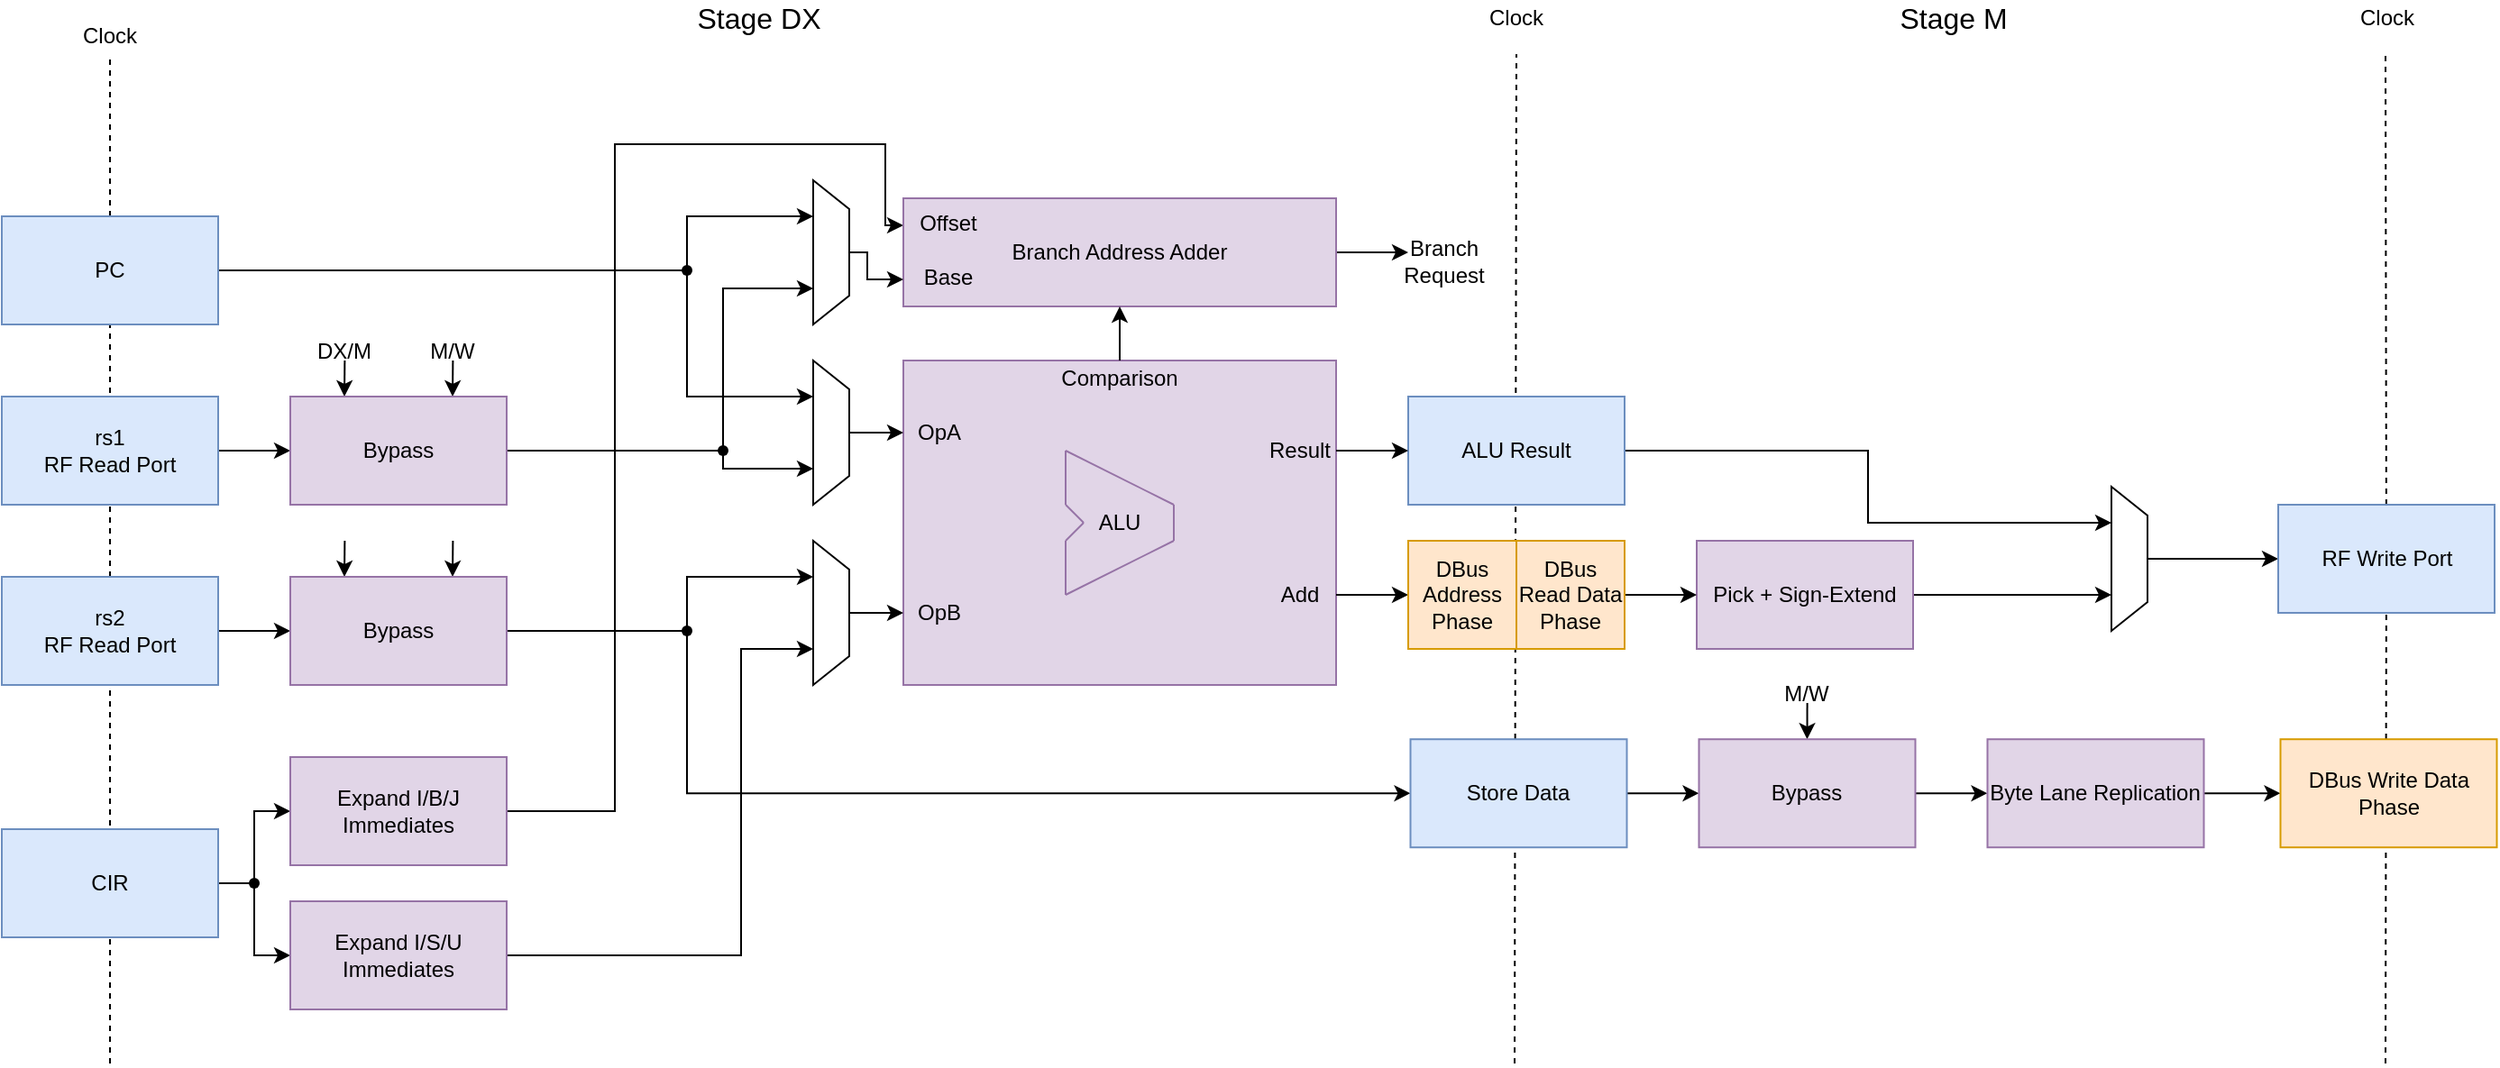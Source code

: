 <mxfile version="15.4.0" type="device"><diagram name="Page-1" id="7e0a89b8-554c-2b80-1dc8-d5c74ca68de4"><mxGraphModel dx="1185" dy="1583" grid="1" gridSize="10" guides="1" tooltips="1" connect="1" arrows="1" fold="1" page="1" pageScale="1" pageWidth="1100" pageHeight="850" background="#ffffff" math="0" shadow="0"><root><mxCell id="0"/><mxCell id="1" parent="0"/><mxCell id="fmDnt0mGBwrfjnxYegZ1-60" value="" style="endArrow=none;dashed=1;html=1;" edge="1" parent="1" target="F1tWg0VJFMvC8uZlCVeE-149"><mxGeometry width="50" height="50" relative="1" as="geometry"><mxPoint x="1882" y="680" as="sourcePoint"/><mxPoint x="1881.91" y="50" as="targetPoint"/></mxGeometry></mxCell><mxCell id="fmDnt0mGBwrfjnxYegZ1-21" value="" style="endArrow=none;dashed=1;html=1;" edge="1" parent="1" target="F1tWg0VJFMvC8uZlCVeE-7"><mxGeometry width="50" height="50" relative="1" as="geometry"><mxPoint x="620" y="680" as="sourcePoint"/><mxPoint x="620" y="60" as="targetPoint"/></mxGeometry></mxCell><mxCell id="F1tWg0VJFMvC8uZlCVeE-159" value="" style="endArrow=none;dashed=1;html=1;startArrow=none;" parent="1" edge="1" source="F1tWg0VJFMvC8uZlCVeE-149"><mxGeometry width="50" height="50" relative="1" as="geometry"><mxPoint x="1881.91" y="750" as="sourcePoint"/><mxPoint x="1882" y="120" as="targetPoint"/></mxGeometry></mxCell><mxCell id="F1tWg0VJFMvC8uZlCVeE-32" value="" style="endArrow=none;dashed=1;html=1;startArrow=none;" parent="1" edge="1" source="F1tWg0VJFMvC8uZlCVeE-7"><mxGeometry width="50" height="50" relative="1" as="geometry"><mxPoint x="620" y="760" as="sourcePoint"/><mxPoint x="620" y="120" as="targetPoint"/></mxGeometry></mxCell><mxCell id="F1tWg0VJFMvC8uZlCVeE-78" style="edgeStyle=orthogonalEdgeStyle;rounded=0;orthogonalLoop=1;jettySize=auto;html=1;exitX=1;exitY=0.5;exitDx=0;exitDy=0;entryX=0;entryY=0.5;entryDx=0;entryDy=0;startArrow=none;startFill=0;endArrow=classic;endFill=1;" parent="1" source="F1tWg0VJFMvC8uZlCVeE-2" target="F1tWg0VJFMvC8uZlCVeE-68" edge="1"><mxGeometry relative="1" as="geometry"/></mxCell><mxCell id="F1tWg0VJFMvC8uZlCVeE-2" value="rs1&lt;br&gt;RF Read Port" style="rounded=0;whiteSpace=wrap;html=1;fillColor=#dae8fc;strokeColor=#6c8ebf;" parent="1" vertex="1"><mxGeometry x="560" y="310" width="120" height="60" as="geometry"/></mxCell><mxCell id="F1tWg0VJFMvC8uZlCVeE-77" style="edgeStyle=orthogonalEdgeStyle;rounded=0;orthogonalLoop=1;jettySize=auto;html=1;exitX=1;exitY=0.5;exitDx=0;exitDy=0;entryX=0;entryY=0.5;entryDx=0;entryDy=0;startArrow=none;startFill=0;endArrow=classic;endFill=1;" parent="1" source="F1tWg0VJFMvC8uZlCVeE-3" target="F1tWg0VJFMvC8uZlCVeE-69" edge="1"><mxGeometry relative="1" as="geometry"/></mxCell><mxCell id="F1tWg0VJFMvC8uZlCVeE-3" value="rs2&lt;br&gt;RF Read Port" style="rounded=0;whiteSpace=wrap;html=1;fillColor=#dae8fc;strokeColor=#6c8ebf;" parent="1" vertex="1"><mxGeometry x="560" y="410" width="120" height="60" as="geometry"/></mxCell><mxCell id="F1tWg0VJFMvC8uZlCVeE-20" style="edgeStyle=orthogonalEdgeStyle;rounded=0;orthogonalLoop=1;jettySize=auto;html=1;exitX=1;exitY=0.5;exitDx=0;exitDy=0;entryX=0;entryY=0.5;entryDx=0;entryDy=0;" parent="1" source="F1tWg0VJFMvC8uZlCVeE-4" target="fmDnt0mGBwrfjnxYegZ1-5" edge="1"><mxGeometry relative="1" as="geometry"><mxPoint x="717.0" y="570" as="targetPoint"/></mxGeometry></mxCell><mxCell id="fmDnt0mGBwrfjnxYegZ1-62" style="edgeStyle=orthogonalEdgeStyle;rounded=0;orthogonalLoop=1;jettySize=auto;html=1;exitX=1;exitY=0.5;exitDx=0;exitDy=0;entryX=0;entryY=0.5;entryDx=0;entryDy=0;" edge="1" parent="1" source="F1tWg0VJFMvC8uZlCVeE-4" target="fmDnt0mGBwrfjnxYegZ1-9"><mxGeometry relative="1" as="geometry"/></mxCell><mxCell id="F1tWg0VJFMvC8uZlCVeE-4" value="CIR&lt;br&gt;" style="rounded=0;whiteSpace=wrap;html=1;fillColor=#dae8fc;strokeColor=#6c8ebf;" parent="1" vertex="1"><mxGeometry x="560" y="550" width="120" height="60" as="geometry"/></mxCell><mxCell id="F1tWg0VJFMvC8uZlCVeE-33" value="Clock" style="text;html=1;strokeColor=none;fillColor=none;align=center;verticalAlign=middle;whiteSpace=wrap;rounded=0;" parent="1" vertex="1"><mxGeometry x="600" y="100" width="40" height="20" as="geometry"/></mxCell><mxCell id="F1tWg0VJFMvC8uZlCVeE-34" value="&lt;font style=&quot;font-size: 16px&quot;&gt;Stage DX&lt;/font&gt;" style="text;html=1;strokeColor=none;fillColor=none;align=center;verticalAlign=middle;whiteSpace=wrap;rounded=0;" parent="1" vertex="1"><mxGeometry x="924.88" y="90" width="110.24" height="20" as="geometry"/></mxCell><mxCell id="F1tWg0VJFMvC8uZlCVeE-67" value="" style="group" parent="1" vertex="1" connectable="0"><mxGeometry x="1060" y="290" width="240" height="180" as="geometry"/></mxCell><mxCell id="F1tWg0VJFMvC8uZlCVeE-38" value="ALU" style="rounded=0;whiteSpace=wrap;html=1;fillColor=#e1d5e7;strokeColor=#9673a6;" parent="F1tWg0VJFMvC8uZlCVeE-67" vertex="1"><mxGeometry width="240" height="180" as="geometry"/></mxCell><mxCell id="F1tWg0VJFMvC8uZlCVeE-39" value="" style="endArrow=none;html=1;fillColor=#e1d5e7;strokeColor=#9673a6;" parent="F1tWg0VJFMvC8uZlCVeE-67" edge="1"><mxGeometry width="50" height="50" relative="1" as="geometry"><mxPoint x="90" y="130" as="sourcePoint"/><mxPoint x="90" y="100" as="targetPoint"/></mxGeometry></mxCell><mxCell id="F1tWg0VJFMvC8uZlCVeE-40" value="" style="endArrow=none;html=1;fillColor=#e1d5e7;strokeColor=#9673a6;" parent="F1tWg0VJFMvC8uZlCVeE-67" edge="1"><mxGeometry width="50" height="50" relative="1" as="geometry"><mxPoint x="90" y="80" as="sourcePoint"/><mxPoint x="90" y="50" as="targetPoint"/></mxGeometry></mxCell><mxCell id="F1tWg0VJFMvC8uZlCVeE-42" value="" style="endArrow=none;html=1;fillColor=#e1d5e7;strokeColor=#9673a6;" parent="F1tWg0VJFMvC8uZlCVeE-67" edge="1"><mxGeometry width="50" height="50" relative="1" as="geometry"><mxPoint x="100" y="90" as="sourcePoint"/><mxPoint x="90" y="80" as="targetPoint"/></mxGeometry></mxCell><mxCell id="F1tWg0VJFMvC8uZlCVeE-44" value="" style="endArrow=none;html=1;fillColor=#e1d5e7;strokeColor=#9673a6;" parent="F1tWg0VJFMvC8uZlCVeE-67" edge="1"><mxGeometry width="50" height="50" relative="1" as="geometry"><mxPoint x="100" y="90" as="sourcePoint"/><mxPoint x="90" y="100" as="targetPoint"/></mxGeometry></mxCell><mxCell id="F1tWg0VJFMvC8uZlCVeE-45" value="" style="endArrow=none;html=1;fillColor=#e1d5e7;strokeColor=#9673a6;" parent="F1tWg0VJFMvC8uZlCVeE-67" edge="1"><mxGeometry width="50" height="50" relative="1" as="geometry"><mxPoint x="150" y="100" as="sourcePoint"/><mxPoint x="150" y="80" as="targetPoint"/></mxGeometry></mxCell><mxCell id="F1tWg0VJFMvC8uZlCVeE-46" value="" style="endArrow=none;html=1;fillColor=#e1d5e7;strokeColor=#9673a6;" parent="F1tWg0VJFMvC8uZlCVeE-67" edge="1"><mxGeometry width="50" height="50" relative="1" as="geometry"><mxPoint x="150" y="80" as="sourcePoint"/><mxPoint x="90" y="50" as="targetPoint"/></mxGeometry></mxCell><mxCell id="F1tWg0VJFMvC8uZlCVeE-48" value="" style="endArrow=none;html=1;fillColor=#e1d5e7;strokeColor=#9673a6;" parent="F1tWg0VJFMvC8uZlCVeE-67" edge="1"><mxGeometry width="50" height="50" relative="1" as="geometry"><mxPoint x="150" y="100" as="sourcePoint"/><mxPoint x="90" y="130" as="targetPoint"/></mxGeometry></mxCell><mxCell id="F1tWg0VJFMvC8uZlCVeE-49" value="OpA" style="text;html=1;strokeColor=none;fillColor=none;align=center;verticalAlign=middle;whiteSpace=wrap;rounded=0;" parent="F1tWg0VJFMvC8uZlCVeE-67" vertex="1"><mxGeometry y="30" width="40" height="20" as="geometry"/></mxCell><mxCell id="F1tWg0VJFMvC8uZlCVeE-50" value="OpB" style="text;html=1;strokeColor=none;fillColor=none;align=center;verticalAlign=middle;whiteSpace=wrap;rounded=0;" parent="F1tWg0VJFMvC8uZlCVeE-67" vertex="1"><mxGeometry y="130" width="40" height="20" as="geometry"/></mxCell><mxCell id="F1tWg0VJFMvC8uZlCVeE-51" value="Result" style="text;html=1;strokeColor=none;fillColor=none;align=center;verticalAlign=middle;whiteSpace=wrap;rounded=0;" parent="F1tWg0VJFMvC8uZlCVeE-67" vertex="1"><mxGeometry x="200" y="40" width="40" height="20" as="geometry"/></mxCell><mxCell id="F1tWg0VJFMvC8uZlCVeE-52" value="Comparison" style="text;html=1;strokeColor=none;fillColor=none;align=center;verticalAlign=middle;whiteSpace=wrap;rounded=0;" parent="F1tWg0VJFMvC8uZlCVeE-67" vertex="1"><mxGeometry x="90" width="60" height="20" as="geometry"/></mxCell><mxCell id="F1tWg0VJFMvC8uZlCVeE-53" value="Add" style="text;html=1;strokeColor=none;fillColor=none;align=center;verticalAlign=middle;whiteSpace=wrap;rounded=0;" parent="F1tWg0VJFMvC8uZlCVeE-67" vertex="1"><mxGeometry x="200" y="120" width="40" height="20" as="geometry"/></mxCell><mxCell id="F1tWg0VJFMvC8uZlCVeE-70" style="edgeStyle=orthogonalEdgeStyle;rounded=0;orthogonalLoop=1;jettySize=auto;html=1;exitX=0.25;exitY=0;exitDx=0;exitDy=0;startArrow=classic;startFill=1;endArrow=none;endFill=0;" parent="1" source="F1tWg0VJFMvC8uZlCVeE-68" edge="1"><mxGeometry relative="1" as="geometry"><mxPoint x="750.19" y="290.048" as="targetPoint"/></mxGeometry></mxCell><mxCell id="F1tWg0VJFMvC8uZlCVeE-72" style="edgeStyle=orthogonalEdgeStyle;rounded=0;orthogonalLoop=1;jettySize=auto;html=1;exitX=0.75;exitY=0;exitDx=0;exitDy=0;startArrow=classic;startFill=1;endArrow=none;endFill=0;" parent="1" source="F1tWg0VJFMvC8uZlCVeE-68" edge="1"><mxGeometry relative="1" as="geometry"><mxPoint x="810.19" y="290.048" as="targetPoint"/></mxGeometry></mxCell><mxCell id="F1tWg0VJFMvC8uZlCVeE-85" style="edgeStyle=orthogonalEdgeStyle;rounded=0;orthogonalLoop=1;jettySize=auto;html=1;exitX=1;exitY=0.5;exitDx=0;exitDy=0;entryX=0.75;entryY=1;entryDx=0;entryDy=0;startArrow=none;startFill=0;endArrow=classic;endFill=1;" parent="1" source="F1tWg0VJFMvC8uZlCVeE-68" target="F1tWg0VJFMvC8uZlCVeE-80" edge="1"><mxGeometry relative="1" as="geometry"><Array as="points"><mxPoint x="960" y="340"/><mxPoint x="960" y="350"/></Array></mxGeometry></mxCell><mxCell id="fmDnt0mGBwrfjnxYegZ1-25" style="edgeStyle=orthogonalEdgeStyle;rounded=0;orthogonalLoop=1;jettySize=auto;html=1;exitX=1;exitY=0.5;exitDx=0;exitDy=0;entryX=0.75;entryY=1;entryDx=0;entryDy=0;" edge="1" parent="1" source="F1tWg0VJFMvC8uZlCVeE-68" target="fmDnt0mGBwrfjnxYegZ1-23"><mxGeometry relative="1" as="geometry"><Array as="points"><mxPoint x="960" y="340"/><mxPoint x="960" y="250"/></Array></mxGeometry></mxCell><mxCell id="F1tWg0VJFMvC8uZlCVeE-68" value="Bypass&lt;br&gt;" style="rounded=0;whiteSpace=wrap;html=1;fillColor=#e1d5e7;strokeColor=#9673a6;" parent="1" vertex="1"><mxGeometry x="720" y="310" width="120" height="60" as="geometry"/></mxCell><mxCell id="F1tWg0VJFMvC8uZlCVeE-73" style="edgeStyle=orthogonalEdgeStyle;rounded=0;orthogonalLoop=1;jettySize=auto;html=1;exitX=0.25;exitY=0;exitDx=0;exitDy=0;startArrow=classic;startFill=1;endArrow=none;endFill=0;" parent="1" source="F1tWg0VJFMvC8uZlCVeE-69" edge="1"><mxGeometry relative="1" as="geometry"><mxPoint x="750.19" y="390.048" as="targetPoint"/></mxGeometry></mxCell><mxCell id="F1tWg0VJFMvC8uZlCVeE-75" style="edgeStyle=orthogonalEdgeStyle;rounded=0;orthogonalLoop=1;jettySize=auto;html=1;exitX=0.75;exitY=0;exitDx=0;exitDy=0;startArrow=classic;startFill=1;endArrow=none;endFill=0;" parent="1" source="F1tWg0VJFMvC8uZlCVeE-69" edge="1"><mxGeometry relative="1" as="geometry"><mxPoint x="810.19" y="390.048" as="targetPoint"/></mxGeometry></mxCell><mxCell id="F1tWg0VJFMvC8uZlCVeE-86" style="edgeStyle=orthogonalEdgeStyle;rounded=0;orthogonalLoop=1;jettySize=auto;html=1;exitX=1;exitY=0.5;exitDx=0;exitDy=0;entryX=0.25;entryY=1;entryDx=0;entryDy=0;startArrow=none;startFill=0;endArrow=classic;endFill=1;" parent="1" source="F1tWg0VJFMvC8uZlCVeE-69" target="F1tWg0VJFMvC8uZlCVeE-79" edge="1"><mxGeometry relative="1" as="geometry"><Array as="points"><mxPoint x="940" y="440"/><mxPoint x="940" y="410"/></Array></mxGeometry></mxCell><mxCell id="F1tWg0VJFMvC8uZlCVeE-144" style="edgeStyle=orthogonalEdgeStyle;rounded=0;orthogonalLoop=1;jettySize=auto;html=1;exitX=1;exitY=0.5;exitDx=0;exitDy=0;entryX=0;entryY=0.5;entryDx=0;entryDy=0;startArrow=none;startFill=0;endArrow=classic;endFill=1;" parent="1" source="F1tWg0VJFMvC8uZlCVeE-69" target="F1tWg0VJFMvC8uZlCVeE-143" edge="1"><mxGeometry relative="1" as="geometry"><Array as="points"><mxPoint x="940" y="440"/><mxPoint x="940" y="530"/></Array></mxGeometry></mxCell><mxCell id="F1tWg0VJFMvC8uZlCVeE-69" value="Bypass&lt;br&gt;" style="rounded=0;whiteSpace=wrap;html=1;fillColor=#e1d5e7;strokeColor=#9673a6;" parent="1" vertex="1"><mxGeometry x="720" y="410" width="120" height="60" as="geometry"/></mxCell><mxCell id="F1tWg0VJFMvC8uZlCVeE-84" style="edgeStyle=orthogonalEdgeStyle;rounded=0;orthogonalLoop=1;jettySize=auto;html=1;exitX=0.5;exitY=0;exitDx=0;exitDy=0;entryX=0;entryY=0.5;entryDx=0;entryDy=0;startArrow=none;startFill=0;endArrow=classic;endFill=1;" parent="1" source="F1tWg0VJFMvC8uZlCVeE-79" target="F1tWg0VJFMvC8uZlCVeE-50" edge="1"><mxGeometry relative="1" as="geometry"/></mxCell><mxCell id="F1tWg0VJFMvC8uZlCVeE-79" value="" style="shape=trapezoid;perimeter=trapezoidPerimeter;whiteSpace=wrap;html=1;rotation=90;" parent="1" vertex="1"><mxGeometry x="980" y="420" width="80" height="20" as="geometry"/></mxCell><mxCell id="F1tWg0VJFMvC8uZlCVeE-81" style="edgeStyle=orthogonalEdgeStyle;rounded=0;orthogonalLoop=1;jettySize=auto;html=1;exitX=0.5;exitY=0;exitDx=0;exitDy=0;entryX=0;entryY=0.5;entryDx=0;entryDy=0;startArrow=none;startFill=0;endArrow=classic;endFill=1;" parent="1" source="F1tWg0VJFMvC8uZlCVeE-80" target="F1tWg0VJFMvC8uZlCVeE-49" edge="1"><mxGeometry relative="1" as="geometry"/></mxCell><mxCell id="F1tWg0VJFMvC8uZlCVeE-80" value="" style="shape=trapezoid;perimeter=trapezoidPerimeter;whiteSpace=wrap;html=1;rotation=90;" parent="1" vertex="1"><mxGeometry x="980" y="320" width="80" height="20" as="geometry"/></mxCell><mxCell id="F1tWg0VJFMvC8uZlCVeE-111" value="" style="endArrow=none;dashed=1;html=1;startArrow=none;" parent="1" edge="1"><mxGeometry width="50" height="50" relative="1" as="geometry"><mxPoint x="1399" y="680" as="sourcePoint"/><mxPoint x="1400" y="120" as="targetPoint"/></mxGeometry></mxCell><mxCell id="F1tWg0VJFMvC8uZlCVeE-112" value="Clock" style="text;html=1;strokeColor=none;fillColor=none;align=center;verticalAlign=middle;whiteSpace=wrap;rounded=0;" parent="1" vertex="1"><mxGeometry x="1380" y="90" width="40" height="20" as="geometry"/></mxCell><mxCell id="F1tWg0VJFMvC8uZlCVeE-118" style="edgeStyle=orthogonalEdgeStyle;rounded=0;orthogonalLoop=1;jettySize=auto;html=1;exitX=1;exitY=0.5;exitDx=0;exitDy=0;entryX=0;entryY=0.5;entryDx=0;entryDy=0;startArrow=none;startFill=0;endArrow=classic;endFill=1;" parent="1" source="F1tWg0VJFMvC8uZlCVeE-53" target="F1tWg0VJFMvC8uZlCVeE-120" edge="1"><mxGeometry relative="1" as="geometry"><mxPoint x="1350" y="420" as="targetPoint"/></mxGeometry></mxCell><mxCell id="F1tWg0VJFMvC8uZlCVeE-120" value="DBus Address Phase" style="rounded=0;whiteSpace=wrap;html=1;fillColor=#ffe6cc;strokeColor=#d79b00;" parent="1" vertex="1"><mxGeometry x="1340" y="390" width="60" height="60" as="geometry"/></mxCell><mxCell id="fmDnt0mGBwrfjnxYegZ1-61" style="edgeStyle=orthogonalEdgeStyle;rounded=0;orthogonalLoop=1;jettySize=auto;html=1;exitX=1;exitY=0.5;exitDx=0;exitDy=0;entryX=0.25;entryY=1;entryDx=0;entryDy=0;" edge="1" parent="1" source="F1tWg0VJFMvC8uZlCVeE-124" target="F1tWg0VJFMvC8uZlCVeE-152"><mxGeometry relative="1" as="geometry"/></mxCell><mxCell id="F1tWg0VJFMvC8uZlCVeE-124" value="ALU Result" style="rounded=0;whiteSpace=wrap;html=1;fillColor=#dae8fc;strokeColor=#6c8ebf;" parent="1" vertex="1"><mxGeometry x="1340" y="310" width="120" height="60" as="geometry"/></mxCell><mxCell id="F1tWg0VJFMvC8uZlCVeE-128" style="edgeStyle=orthogonalEdgeStyle;rounded=0;orthogonalLoop=1;jettySize=auto;html=1;exitX=1;exitY=0.5;exitDx=0;exitDy=0;entryX=0;entryY=0.5;entryDx=0;entryDy=0;startArrow=none;startFill=0;endArrow=classic;endFill=1;" parent="1" source="F1tWg0VJFMvC8uZlCVeE-51" target="F1tWg0VJFMvC8uZlCVeE-124" edge="1"><mxGeometry relative="1" as="geometry"><Array as="points"><mxPoint x="1330" y="340"/><mxPoint x="1330" y="340"/></Array></mxGeometry></mxCell><mxCell id="F1tWg0VJFMvC8uZlCVeE-148" style="edgeStyle=orthogonalEdgeStyle;rounded=0;orthogonalLoop=1;jettySize=auto;html=1;exitX=1;exitY=0.5;exitDx=0;exitDy=0;entryX=0;entryY=0.5;entryDx=0;entryDy=0;startArrow=none;startFill=0;endArrow=classic;endFill=1;" parent="1" source="F1tWg0VJFMvC8uZlCVeE-143" target="F1tWg0VJFMvC8uZlCVeE-146" edge="1"><mxGeometry relative="1" as="geometry"/></mxCell><mxCell id="F1tWg0VJFMvC8uZlCVeE-143" value="Store Data&lt;br&gt;" style="rounded=0;whiteSpace=wrap;html=1;fillColor=#dae8fc;strokeColor=#6c8ebf;" parent="1" vertex="1"><mxGeometry x="1341.25" y="500.11" width="120" height="60" as="geometry"/></mxCell><mxCell id="F1tWg0VJFMvC8uZlCVeE-156" style="edgeStyle=orthogonalEdgeStyle;rounded=0;orthogonalLoop=1;jettySize=auto;html=1;exitX=1;exitY=0.5;exitDx=0;exitDy=0;entryX=0;entryY=0.5;entryDx=0;entryDy=0;startArrow=none;startFill=0;endArrow=classic;endFill=1;" parent="1" source="F1tWg0VJFMvC8uZlCVeE-146" target="F1tWg0VJFMvC8uZlCVeE-147" edge="1"><mxGeometry relative="1" as="geometry"/></mxCell><mxCell id="F1tWg0VJFMvC8uZlCVeE-188" style="edgeStyle=orthogonalEdgeStyle;rounded=0;orthogonalLoop=1;jettySize=auto;html=1;exitX=0.5;exitY=0;exitDx=0;exitDy=0;startArrow=classic;startFill=1;endArrow=none;endFill=0;" parent="1" source="F1tWg0VJFMvC8uZlCVeE-146" edge="1"><mxGeometry relative="1" as="geometry"><mxPoint x="1561.306" y="479.999" as="targetPoint"/></mxGeometry></mxCell><mxCell id="F1tWg0VJFMvC8uZlCVeE-146" value="Bypass&lt;br&gt;" style="rounded=0;whiteSpace=wrap;html=1;fillColor=#e1d5e7;strokeColor=#9673a6;" parent="1" vertex="1"><mxGeometry x="1501.25" y="500.11" width="120" height="60" as="geometry"/></mxCell><mxCell id="F1tWg0VJFMvC8uZlCVeE-168" style="edgeStyle=orthogonalEdgeStyle;rounded=0;orthogonalLoop=1;jettySize=auto;html=1;exitX=1;exitY=0.5;exitDx=0;exitDy=0;entryX=0;entryY=0.5;entryDx=0;entryDy=0;startArrow=none;startFill=0;endArrow=classic;endFill=1;" parent="1" source="F1tWg0VJFMvC8uZlCVeE-147" target="F1tWg0VJFMvC8uZlCVeE-167" edge="1"><mxGeometry relative="1" as="geometry"/></mxCell><mxCell id="F1tWg0VJFMvC8uZlCVeE-147" value="Byte Lane Replication&lt;br&gt;" style="rounded=0;whiteSpace=wrap;html=1;fillColor=#e1d5e7;strokeColor=#9673a6;" parent="1" vertex="1"><mxGeometry x="1661.25" y="500.11" width="120" height="60" as="geometry"/></mxCell><mxCell id="fmDnt0mGBwrfjnxYegZ1-57" style="edgeStyle=orthogonalEdgeStyle;rounded=0;orthogonalLoop=1;jettySize=auto;html=1;exitX=1;exitY=0.5;exitDx=0;exitDy=0;entryX=0.75;entryY=1;entryDx=0;entryDy=0;" edge="1" parent="1" source="F1tWg0VJFMvC8uZlCVeE-151" target="F1tWg0VJFMvC8uZlCVeE-152"><mxGeometry relative="1" as="geometry"/></mxCell><mxCell id="F1tWg0VJFMvC8uZlCVeE-151" value="Pick + Sign-Extend" style="rounded=0;whiteSpace=wrap;html=1;fillColor=#e1d5e7;strokeColor=#9673a6;" parent="1" vertex="1"><mxGeometry x="1500" y="390" width="120" height="60" as="geometry"/></mxCell><mxCell id="F1tWg0VJFMvC8uZlCVeE-157" style="edgeStyle=orthogonalEdgeStyle;rounded=0;orthogonalLoop=1;jettySize=auto;html=1;exitX=0.5;exitY=0;exitDx=0;exitDy=0;entryX=0;entryY=0.5;entryDx=0;entryDy=0;startArrow=none;startFill=0;endArrow=classic;endFill=1;" parent="1" source="F1tWg0VJFMvC8uZlCVeE-152" target="F1tWg0VJFMvC8uZlCVeE-149" edge="1"><mxGeometry relative="1" as="geometry"/></mxCell><mxCell id="F1tWg0VJFMvC8uZlCVeE-152" value="" style="shape=trapezoid;perimeter=trapezoidPerimeter;whiteSpace=wrap;html=1;rotation=90;" parent="1" vertex="1"><mxGeometry x="1700" y="390" width="80" height="20" as="geometry"/></mxCell><mxCell id="F1tWg0VJFMvC8uZlCVeE-162" value="Clock" style="text;html=1;strokeColor=none;fillColor=none;align=center;verticalAlign=middle;whiteSpace=wrap;rounded=0;" parent="1" vertex="1"><mxGeometry x="1862.5" y="90" width="40" height="20" as="geometry"/></mxCell><mxCell id="F1tWg0VJFMvC8uZlCVeE-163" value="&lt;font style=&quot;font-size: 16px&quot;&gt;Stage M&lt;/font&gt;" style="text;html=1;strokeColor=none;fillColor=none;align=center;verticalAlign=middle;whiteSpace=wrap;rounded=0;" parent="1" vertex="1"><mxGeometry x="1610" y="90" width="65" height="20" as="geometry"/></mxCell><mxCell id="F1tWg0VJFMvC8uZlCVeE-167" value="DBus Write Data Phase" style="rounded=0;whiteSpace=wrap;html=1;fillColor=#ffe6cc;strokeColor=#d79b00;" parent="1" vertex="1"><mxGeometry x="1823.75" y="500.11" width="120" height="60" as="geometry"/></mxCell><mxCell id="F1tWg0VJFMvC8uZlCVeE-175" value="DX/M" style="text;html=1;strokeColor=none;fillColor=none;align=center;verticalAlign=middle;whiteSpace=wrap;rounded=0;" parent="1" vertex="1"><mxGeometry x="745" y="280" width="10" height="10" as="geometry"/></mxCell><mxCell id="F1tWg0VJFMvC8uZlCVeE-177" value="M/W" style="text;html=1;strokeColor=none;fillColor=none;align=center;verticalAlign=middle;whiteSpace=wrap;rounded=0;" parent="1" vertex="1"><mxGeometry x="805" y="280" width="10" height="10" as="geometry"/></mxCell><mxCell id="F1tWg0VJFMvC8uZlCVeE-183" value="M/W" style="text;html=1;strokeColor=none;fillColor=none;align=center;verticalAlign=middle;whiteSpace=wrap;rounded=0;" parent="1" vertex="1"><mxGeometry x="1556.25" y="470" width="10" height="10" as="geometry"/></mxCell><mxCell id="fmDnt0mGBwrfjnxYegZ1-46" style="edgeStyle=orthogonalEdgeStyle;rounded=0;orthogonalLoop=1;jettySize=auto;html=1;exitX=1;exitY=0.5;exitDx=0;exitDy=0;entryX=0;entryY=0.25;entryDx=0;entryDy=0;" edge="1" parent="1" source="fmDnt0mGBwrfjnxYegZ1-5" target="fmDnt0mGBwrfjnxYegZ1-10"><mxGeometry relative="1" as="geometry"><Array as="points"><mxPoint x="900" y="540"/><mxPoint x="900" y="170"/><mxPoint x="1050" y="170"/><mxPoint x="1050" y="215"/></Array></mxGeometry></mxCell><mxCell id="fmDnt0mGBwrfjnxYegZ1-5" value="Expand I/B/J Immediates" style="rounded=0;whiteSpace=wrap;html=1;fillColor=#e1d5e7;strokeColor=#9673a6;" vertex="1" parent="1"><mxGeometry x="720" y="510" width="120" height="60" as="geometry"/></mxCell><mxCell id="fmDnt0mGBwrfjnxYegZ1-27" style="edgeStyle=orthogonalEdgeStyle;rounded=0;orthogonalLoop=1;jettySize=auto;html=1;exitX=1;exitY=0.5;exitDx=0;exitDy=0;entryX=0.75;entryY=1;entryDx=0;entryDy=0;" edge="1" parent="1" source="fmDnt0mGBwrfjnxYegZ1-9" target="F1tWg0VJFMvC8uZlCVeE-79"><mxGeometry relative="1" as="geometry"><Array as="points"><mxPoint x="970" y="620"/><mxPoint x="970" y="450"/></Array></mxGeometry></mxCell><mxCell id="fmDnt0mGBwrfjnxYegZ1-9" value="Expand I/S/U Immediates" style="rounded=0;whiteSpace=wrap;html=1;fillColor=#e1d5e7;strokeColor=#9673a6;" vertex="1" parent="1"><mxGeometry x="720" y="590" width="120" height="60" as="geometry"/></mxCell><mxCell id="fmDnt0mGBwrfjnxYegZ1-53" style="edgeStyle=orthogonalEdgeStyle;rounded=0;orthogonalLoop=1;jettySize=auto;html=1;exitX=1;exitY=0.5;exitDx=0;exitDy=0;" edge="1" parent="1" source="fmDnt0mGBwrfjnxYegZ1-10"><mxGeometry relative="1" as="geometry"><mxPoint x="1340" y="230" as="targetPoint"/></mxGeometry></mxCell><mxCell id="fmDnt0mGBwrfjnxYegZ1-10" value="Branch Address Adder" style="rounded=0;whiteSpace=wrap;html=1;fillColor=#e1d5e7;strokeColor=#9673a6;" vertex="1" parent="1"><mxGeometry x="1060" y="200" width="240" height="60" as="geometry"/></mxCell><mxCell id="fmDnt0mGBwrfjnxYegZ1-22" style="edgeStyle=orthogonalEdgeStyle;rounded=0;orthogonalLoop=1;jettySize=auto;html=1;exitX=1;exitY=0.5;exitDx=0;exitDy=0;entryX=0.25;entryY=1;entryDx=0;entryDy=0;" edge="1" parent="1" source="F1tWg0VJFMvC8uZlCVeE-7" target="F1tWg0VJFMvC8uZlCVeE-80"><mxGeometry relative="1" as="geometry"><Array as="points"><mxPoint x="940" y="240"/><mxPoint x="940" y="310"/></Array></mxGeometry></mxCell><mxCell id="fmDnt0mGBwrfjnxYegZ1-26" style="edgeStyle=orthogonalEdgeStyle;rounded=0;orthogonalLoop=1;jettySize=auto;html=1;exitX=1;exitY=0.5;exitDx=0;exitDy=0;entryX=0.25;entryY=1;entryDx=0;entryDy=0;" edge="1" parent="1" source="F1tWg0VJFMvC8uZlCVeE-7" target="fmDnt0mGBwrfjnxYegZ1-23"><mxGeometry relative="1" as="geometry"><Array as="points"><mxPoint x="940" y="240"/><mxPoint x="940" y="210"/></Array></mxGeometry></mxCell><mxCell id="F1tWg0VJFMvC8uZlCVeE-7" value="PC&lt;br&gt;" style="rounded=0;whiteSpace=wrap;html=1;fillColor=#dae8fc;strokeColor=#6c8ebf;" parent="1" vertex="1"><mxGeometry x="560" y="210" width="120" height="60" as="geometry"/></mxCell><mxCell id="fmDnt0mGBwrfjnxYegZ1-45" style="edgeStyle=orthogonalEdgeStyle;rounded=0;orthogonalLoop=1;jettySize=auto;html=1;exitX=0.5;exitY=0;exitDx=0;exitDy=0;entryX=0;entryY=0.75;entryDx=0;entryDy=0;" edge="1" parent="1" source="fmDnt0mGBwrfjnxYegZ1-23" target="fmDnt0mGBwrfjnxYegZ1-10"><mxGeometry relative="1" as="geometry"><Array as="points"><mxPoint x="1040" y="230"/><mxPoint x="1040" y="245"/></Array></mxGeometry></mxCell><mxCell id="fmDnt0mGBwrfjnxYegZ1-23" value="" style="shape=trapezoid;perimeter=trapezoidPerimeter;whiteSpace=wrap;html=1;rotation=90;" vertex="1" parent="1"><mxGeometry x="980" y="220" width="80" height="20" as="geometry"/></mxCell><mxCell id="fmDnt0mGBwrfjnxYegZ1-34" style="edgeStyle=orthogonalEdgeStyle;rounded=0;orthogonalLoop=1;jettySize=auto;html=1;exitX=0.5;exitY=0;exitDx=0;exitDy=0;entryX=0.5;entryY=1;entryDx=0;entryDy=0;" edge="1" parent="1" source="F1tWg0VJFMvC8uZlCVeE-52" target="fmDnt0mGBwrfjnxYegZ1-10"><mxGeometry relative="1" as="geometry"/></mxCell><mxCell id="fmDnt0mGBwrfjnxYegZ1-47" value="" style="ellipse;whiteSpace=wrap;html=1;aspect=fixed;fillColor=#000000;strokeColor=none;" vertex="1" parent="1"><mxGeometry x="937" y="237" width="6" height="6" as="geometry"/></mxCell><mxCell id="fmDnt0mGBwrfjnxYegZ1-48" value="" style="ellipse;whiteSpace=wrap;html=1;aspect=fixed;fillColor=#000000;strokeColor=none;" vertex="1" parent="1"><mxGeometry x="957" y="337" width="6" height="6" as="geometry"/></mxCell><mxCell id="fmDnt0mGBwrfjnxYegZ1-58" style="edgeStyle=orthogonalEdgeStyle;rounded=0;orthogonalLoop=1;jettySize=auto;html=1;exitX=1;exitY=0.5;exitDx=0;exitDy=0;entryX=0;entryY=0.5;entryDx=0;entryDy=0;" edge="1" parent="1" source="F1tWg0VJFMvC8uZlCVeE-125" target="F1tWg0VJFMvC8uZlCVeE-151"><mxGeometry relative="1" as="geometry"/></mxCell><mxCell id="F1tWg0VJFMvC8uZlCVeE-125" value="DBus Read Data Phase" style="rounded=0;whiteSpace=wrap;html=1;fillColor=#ffe6cc;strokeColor=#d79b00;" parent="1" vertex="1"><mxGeometry x="1400" y="390" width="60" height="60" as="geometry"/></mxCell><mxCell id="fmDnt0mGBwrfjnxYegZ1-54" value="Branch Request" style="text;html=1;strokeColor=none;fillColor=none;align=center;verticalAlign=middle;whiteSpace=wrap;rounded=0;" vertex="1" parent="1"><mxGeometry x="1330" y="220" width="60" height="30" as="geometry"/></mxCell><mxCell id="fmDnt0mGBwrfjnxYegZ1-55" value="Offset" style="text;html=1;strokeColor=none;fillColor=none;align=center;verticalAlign=middle;whiteSpace=wrap;rounded=0;" vertex="1" parent="1"><mxGeometry x="1060" y="207" width="50" height="13" as="geometry"/></mxCell><mxCell id="fmDnt0mGBwrfjnxYegZ1-56" value="Base" style="text;html=1;strokeColor=none;fillColor=none;align=center;verticalAlign=middle;whiteSpace=wrap;rounded=0;" vertex="1" parent="1"><mxGeometry x="1060" y="237" width="50" height="13" as="geometry"/></mxCell><mxCell id="F1tWg0VJFMvC8uZlCVeE-149" value="RF Write Port" style="rounded=0;whiteSpace=wrap;html=1;fillColor=#dae8fc;strokeColor=#6c8ebf;" parent="1" vertex="1"><mxGeometry x="1822.5" y="370" width="120" height="60" as="geometry"/></mxCell><mxCell id="fmDnt0mGBwrfjnxYegZ1-63" value="" style="ellipse;whiteSpace=wrap;html=1;aspect=fixed;fillColor=#000000;strokeColor=none;" vertex="1" parent="1"><mxGeometry x="937" y="437" width="6" height="6" as="geometry"/></mxCell><mxCell id="fmDnt0mGBwrfjnxYegZ1-64" value="" style="ellipse;whiteSpace=wrap;html=1;aspect=fixed;fillColor=#000000;strokeColor=none;" vertex="1" parent="1"><mxGeometry x="697" y="577" width="6" height="6" as="geometry"/></mxCell></root></mxGraphModel></diagram></mxfile>
